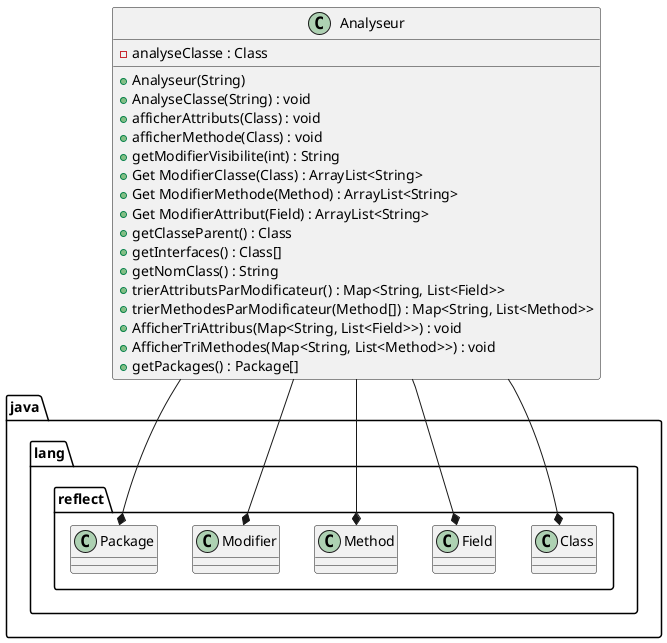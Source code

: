@startuml
Class Analyseur {
- analyseClasse : Class
+ Analyseur(String)
+ AnalyseClasse(String) : void
+ afficherAttributs(Class) : void
+ afficherMethode(Class) : void
+ getModifierVisibilite(int) : String
+ Get ModifierClasse(Class) : ArrayList<String>
+ Get ModifierMethode(Method) : ArrayList<String>
+ Get ModifierAttribut(Field) : ArrayList<String>
+ getClasseParent() : Class
+ getInterfaces() : Class[]
+ getNomClass() : String
+ trierAttributsParModificateur() : Map<String, List<Field>>
+ trierMethodesParModificateur(Method[]) : Map<String, List<Method>>
+ AfficherTriAttribus(Map<String, List<Field>>) : void
+ AfficherTriMethodes(Map<String, List<Method>>) : void
+ getPackages() : Package[]
}
package java{
package lang{
package reflect{
class Class {
}

class Field {
}

class Method {
}
class Modifier{
}


class Package {
}
}
}
}

Analyseur --* Class
Analyseur --* Field
Analyseur --* Method
Analyseur --* Package
Analyseur --* Modifier
@enduml

